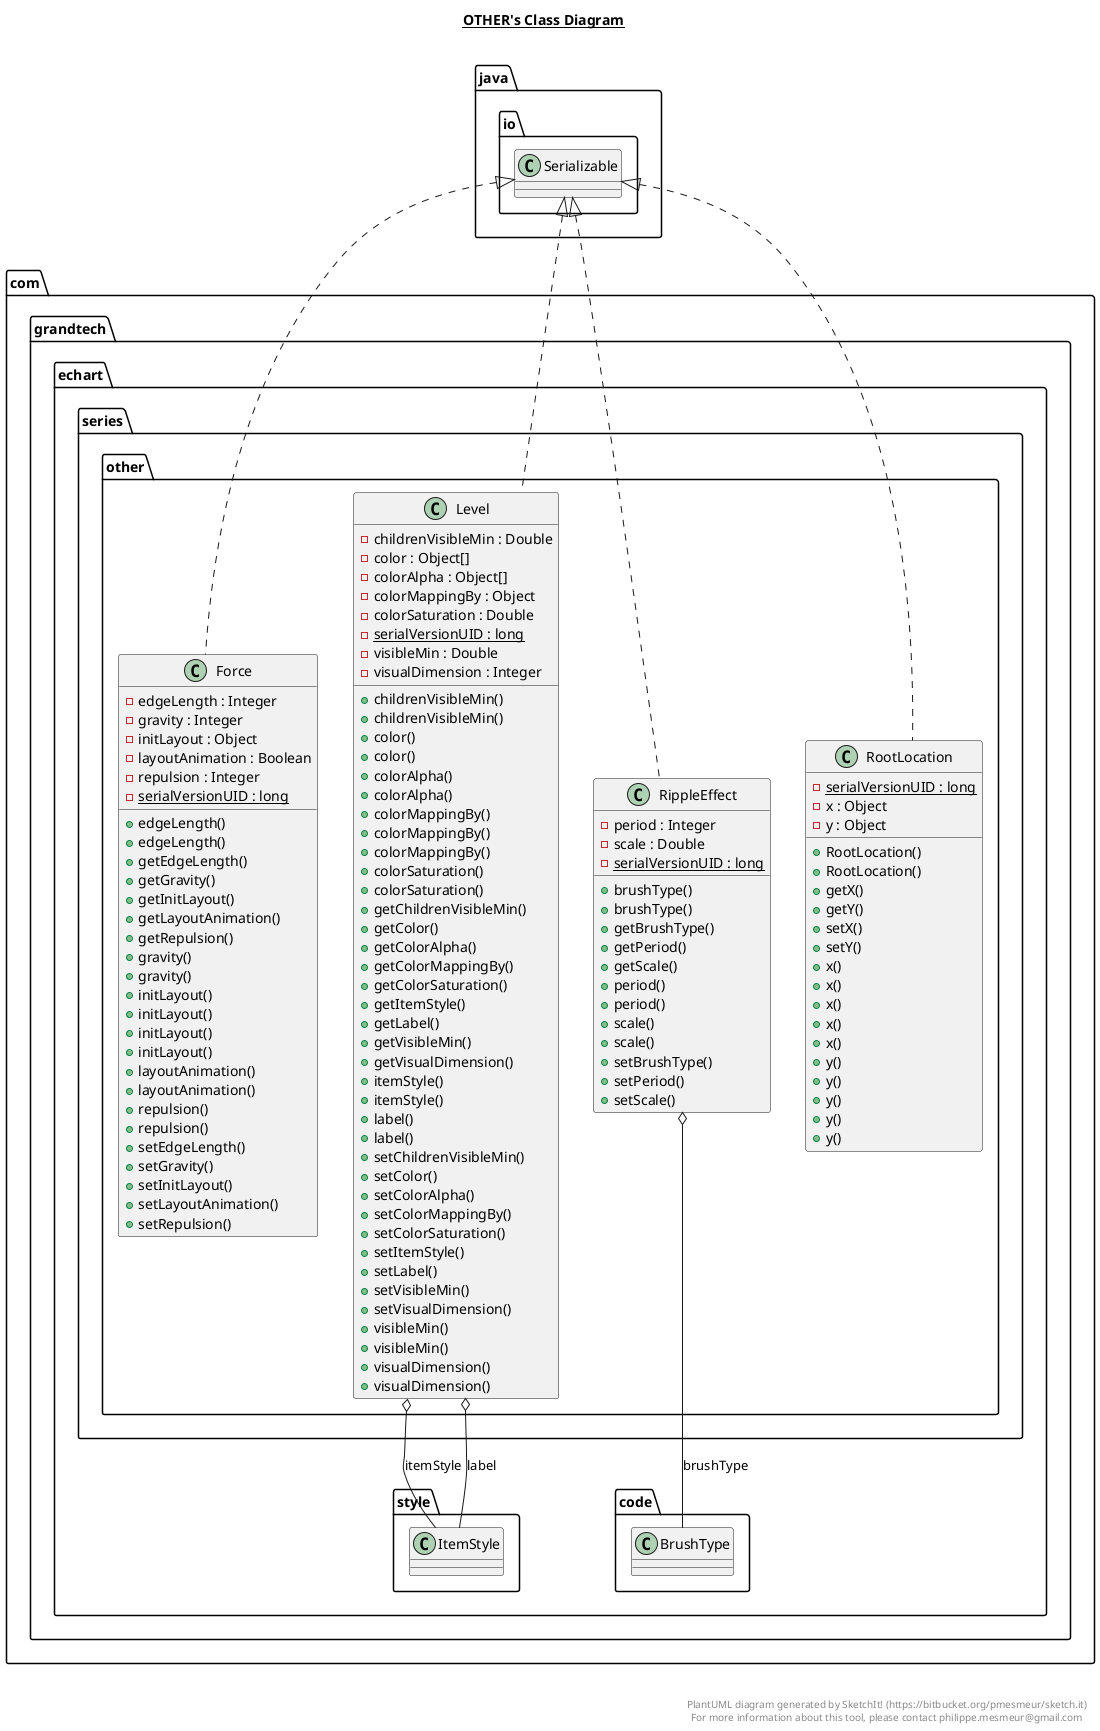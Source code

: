 @startuml

title __OTHER's Class Diagram__\n

  namespace com.grandtech.echart {
    namespace series {
      namespace other {
        class com.grandtech.echart.series.other.Force {
            - edgeLength : Integer
            - gravity : Integer
            - initLayout : Object
            - layoutAnimation : Boolean
            - repulsion : Integer
            {static} - serialVersionUID : long
            + edgeLength()
            + edgeLength()
            + getEdgeLength()
            + getGravity()
            + getInitLayout()
            + getLayoutAnimation()
            + getRepulsion()
            + gravity()
            + gravity()
            + initLayout()
            + initLayout()
            + initLayout()
            + initLayout()
            + layoutAnimation()
            + layoutAnimation()
            + repulsion()
            + repulsion()
            + setEdgeLength()
            + setGravity()
            + setInitLayout()
            + setLayoutAnimation()
            + setRepulsion()
        }
      }
    }
  }
  

  namespace com.grandtech.echart {
    namespace series {
      namespace other {
        class com.grandtech.echart.series.other.Level {
            - childrenVisibleMin : Double
            - color : Object[]
            - colorAlpha : Object[]
            - colorMappingBy : Object
            - colorSaturation : Double
            {static} - serialVersionUID : long
            - visibleMin : Double
            - visualDimension : Integer
            + childrenVisibleMin()
            + childrenVisibleMin()
            + color()
            + color()
            + colorAlpha()
            + colorAlpha()
            + colorMappingBy()
            + colorMappingBy()
            + colorMappingBy()
            + colorSaturation()
            + colorSaturation()
            + getChildrenVisibleMin()
            + getColor()
            + getColorAlpha()
            + getColorMappingBy()
            + getColorSaturation()
            + getItemStyle()
            + getLabel()
            + getVisibleMin()
            + getVisualDimension()
            + itemStyle()
            + itemStyle()
            + label()
            + label()
            + setChildrenVisibleMin()
            + setColor()
            + setColorAlpha()
            + setColorMappingBy()
            + setColorSaturation()
            + setItemStyle()
            + setLabel()
            + setVisibleMin()
            + setVisualDimension()
            + visibleMin()
            + visibleMin()
            + visualDimension()
            + visualDimension()
        }
      }
    }
  }
  

  namespace com.grandtech.echart {
    namespace series {
      namespace other {
        class com.grandtech.echart.series.other.RippleEffect {
            - period : Integer
            - scale : Double
            {static} - serialVersionUID : long
            + brushType()
            + brushType()
            + getBrushType()
            + getPeriod()
            + getScale()
            + period()
            + period()
            + scale()
            + scale()
            + setBrushType()
            + setPeriod()
            + setScale()
        }
      }
    }
  }
  

  namespace com.grandtech.echart {
    namespace series {
      namespace other {
        class com.grandtech.echart.series.other.RootLocation {
            {static} - serialVersionUID : long
            - x : Object
            - y : Object
            + RootLocation()
            + RootLocation()
            + getX()
            + getY()
            + setX()
            + setY()
            + x()
            + x()
            + x()
            + x()
            + x()
            + y()
            + y()
            + y()
            + y()
            + y()
        }
      }
    }
  }
  

  com.grandtech.echart.series.other.Force .up.|> java.io.Serializable
  com.grandtech.echart.series.other.Level .up.|> java.io.Serializable
  com.grandtech.echart.series.other.Level o-- com.grandtech.echart.style.ItemStyle : itemStyle
  com.grandtech.echart.series.other.Level o-- com.grandtech.echart.style.ItemStyle : label
  com.grandtech.echart.series.other.RippleEffect .up.|> java.io.Serializable
  com.grandtech.echart.series.other.RippleEffect o-- com.grandtech.echart.code.BrushType : brushType
  com.grandtech.echart.series.other.RootLocation .up.|> java.io.Serializable


right footer


PlantUML diagram generated by SketchIt! (https://bitbucket.org/pmesmeur/sketch.it)
For more information about this tool, please contact philippe.mesmeur@gmail.com
endfooter

@enduml
